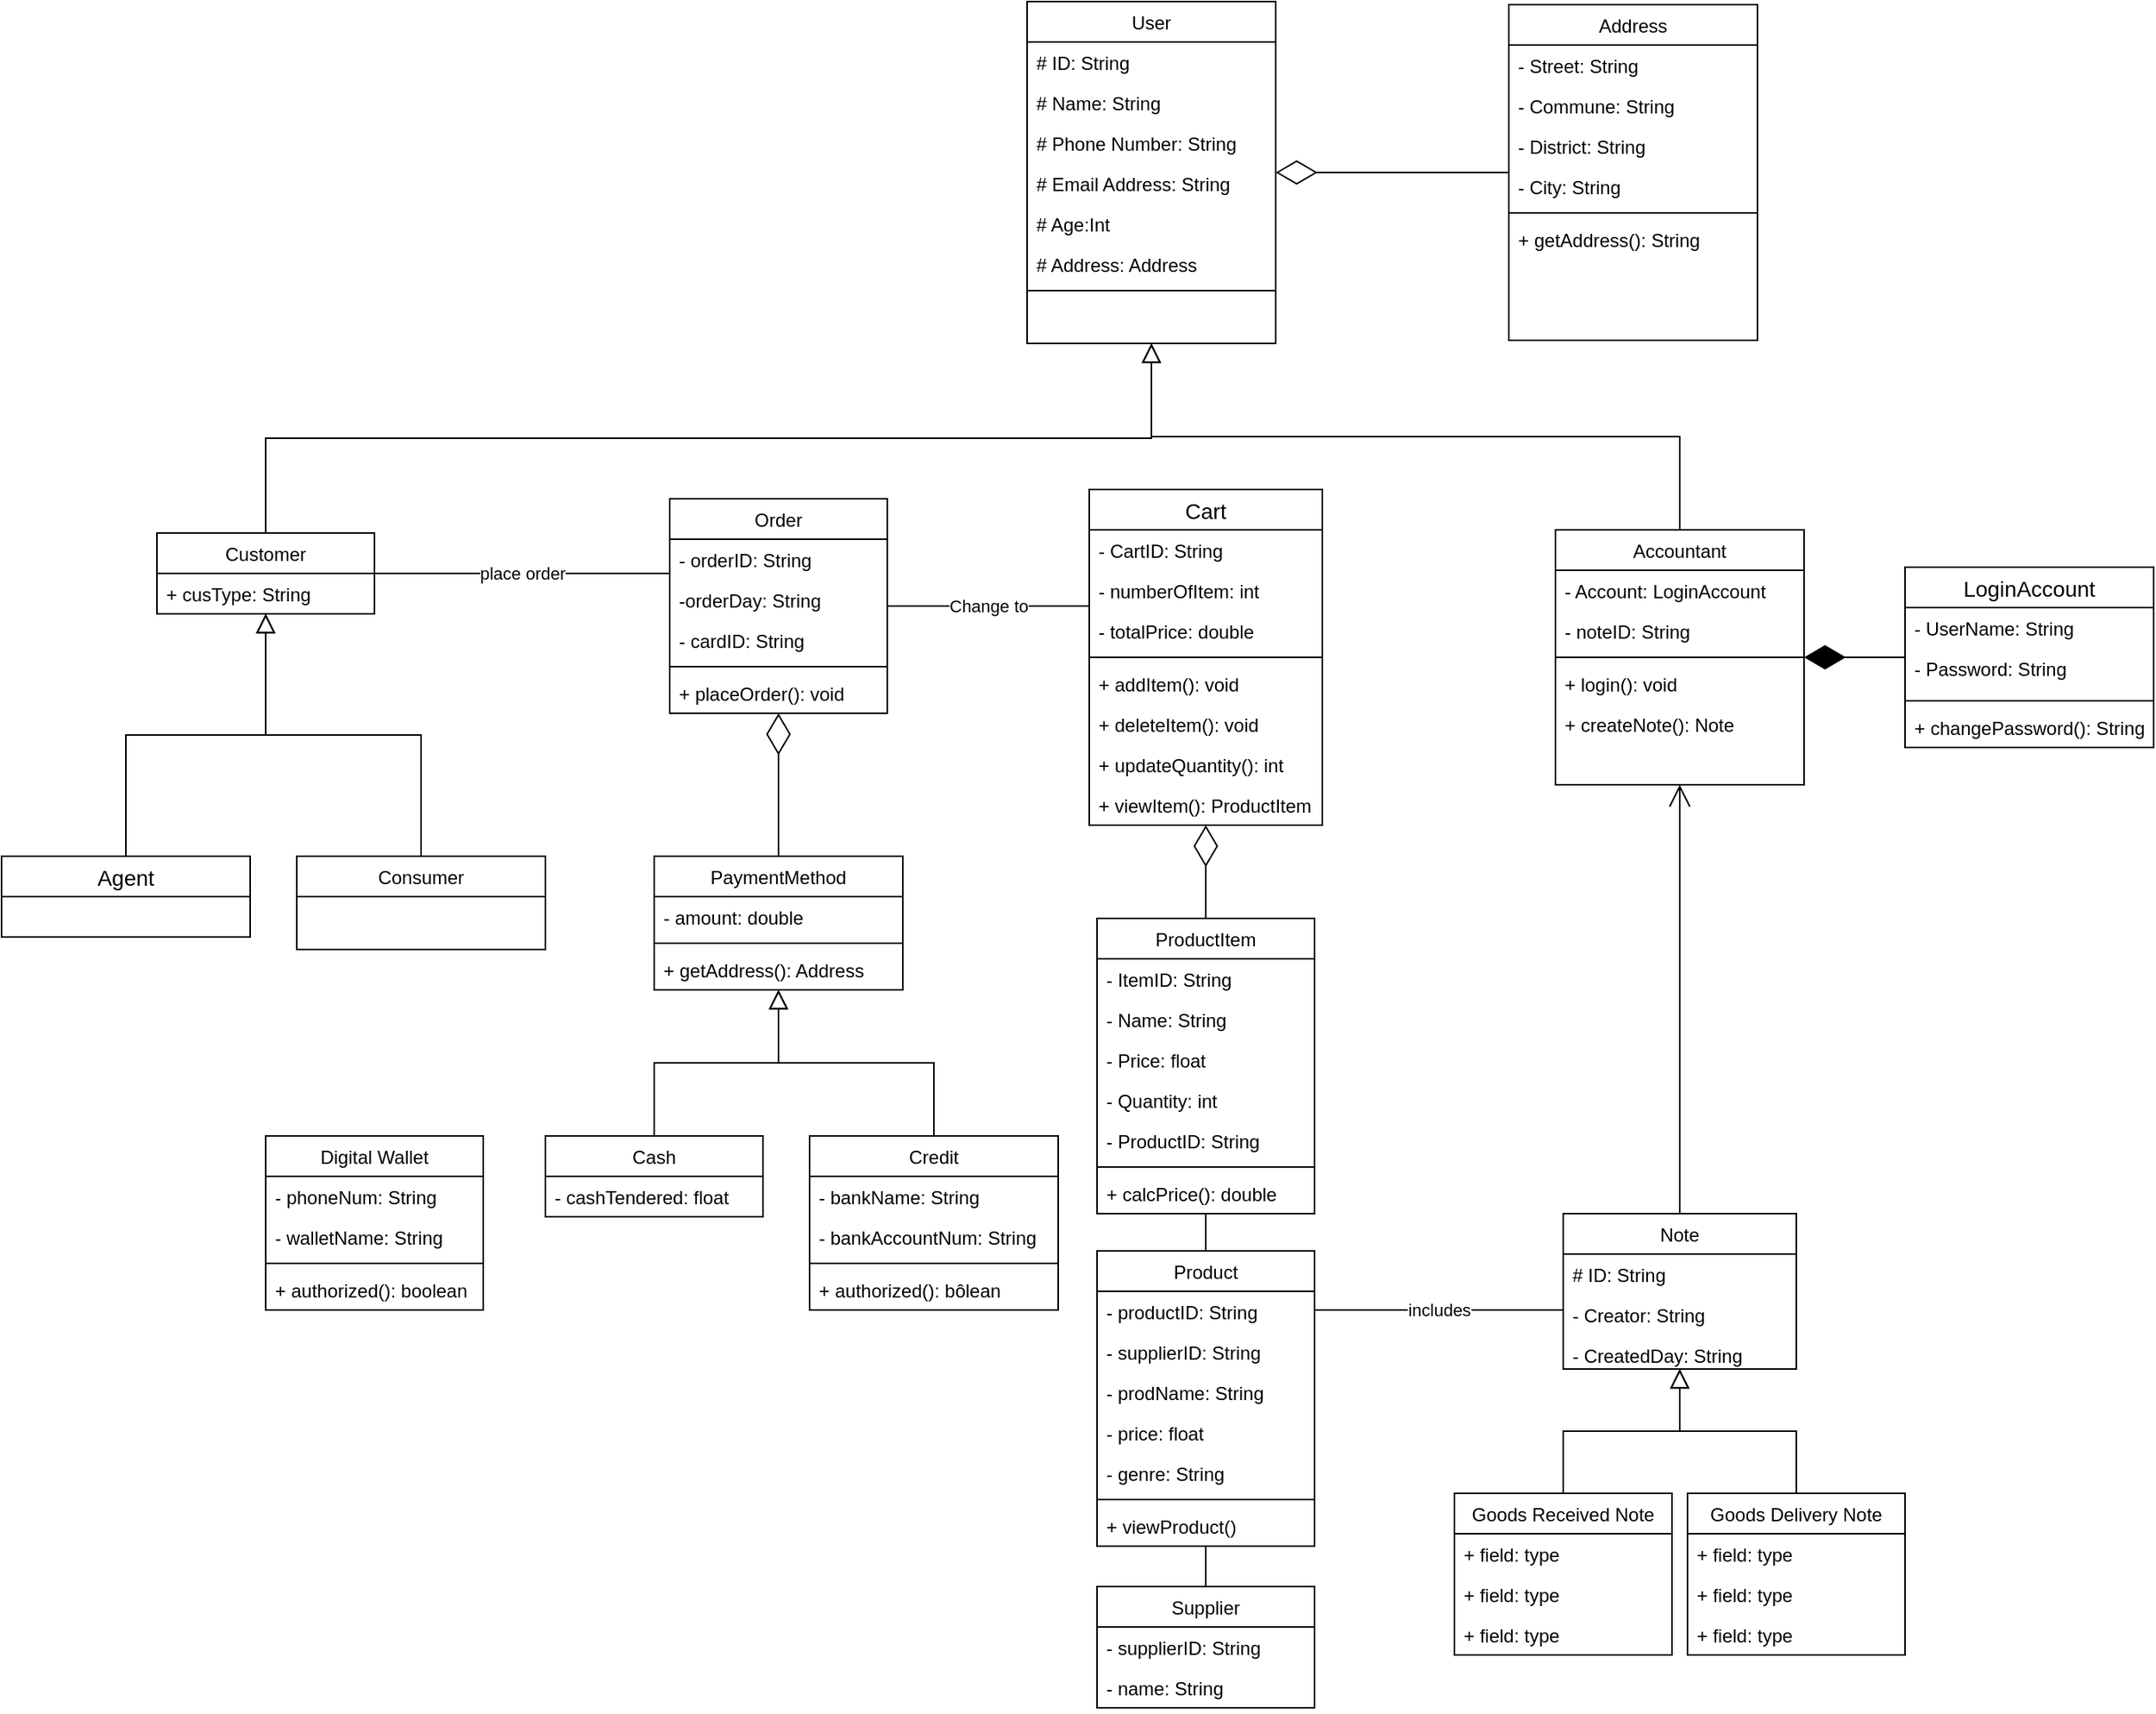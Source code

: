 <mxfile version="20.5.3" type="github">
  <diagram id="C5RBs43oDa-KdzZeNtuy" name="Page-1">
    <mxGraphModel dx="2974" dy="768" grid="1" gridSize="10" guides="1" tooltips="1" connect="1" arrows="1" fold="1" page="1" pageScale="1" pageWidth="827" pageHeight="1169" math="0" shadow="0">
      <root>
        <mxCell id="WIyWlLk6GJQsqaUBKTNV-0" />
        <mxCell id="WIyWlLk6GJQsqaUBKTNV-1" parent="WIyWlLk6GJQsqaUBKTNV-0" />
        <mxCell id="zkfFHV4jXpPFQw0GAbJ--0" value="User" style="swimlane;fontStyle=0;align=center;verticalAlign=top;childLayout=stackLayout;horizontal=1;startSize=26;horizontalStack=0;resizeParent=1;resizeLast=0;collapsible=1;marginBottom=0;rounded=0;shadow=0;strokeWidth=1;glass=0;sketch=0;gradientColor=none;fillColor=none;" parent="WIyWlLk6GJQsqaUBKTNV-1" vertex="1">
          <mxGeometry x="-290" y="350" width="160" height="220" as="geometry">
            <mxRectangle x="230" y="140" width="160" height="26" as="alternateBounds" />
          </mxGeometry>
        </mxCell>
        <mxCell id="hDzxlIiHxSEQeTDy4nGC-58" value="# ID: String" style="text;strokeColor=none;fillColor=none;align=left;verticalAlign=top;spacingLeft=4;spacingRight=4;overflow=hidden;rotatable=0;points=[[0,0.5],[1,0.5]];portConstraint=eastwest;" vertex="1" parent="zkfFHV4jXpPFQw0GAbJ--0">
          <mxGeometry y="26" width="160" height="26" as="geometry" />
        </mxCell>
        <mxCell id="zkfFHV4jXpPFQw0GAbJ--1" value="# Name: String" style="text;align=left;verticalAlign=top;spacingLeft=4;spacingRight=4;overflow=hidden;rotatable=0;points=[[0,0.5],[1,0.5]];portConstraint=eastwest;" parent="zkfFHV4jXpPFQw0GAbJ--0" vertex="1">
          <mxGeometry y="52" width="160" height="26" as="geometry" />
        </mxCell>
        <mxCell id="zkfFHV4jXpPFQw0GAbJ--2" value="# Phone Number: String" style="text;align=left;verticalAlign=top;spacingLeft=4;spacingRight=4;overflow=hidden;rotatable=0;points=[[0,0.5],[1,0.5]];portConstraint=eastwest;rounded=0;shadow=0;html=0;" parent="zkfFHV4jXpPFQw0GAbJ--0" vertex="1">
          <mxGeometry y="78" width="160" height="26" as="geometry" />
        </mxCell>
        <mxCell id="zkfFHV4jXpPFQw0GAbJ--3" value="# Email Address: String" style="text;align=left;verticalAlign=top;spacingLeft=4;spacingRight=4;overflow=hidden;rotatable=0;points=[[0,0.5],[1,0.5]];portConstraint=eastwest;rounded=0;shadow=0;html=0;" parent="zkfFHV4jXpPFQw0GAbJ--0" vertex="1">
          <mxGeometry y="104" width="160" height="26" as="geometry" />
        </mxCell>
        <mxCell id="hDzxlIiHxSEQeTDy4nGC-28" value="# Age:Int" style="text;strokeColor=none;fillColor=none;align=left;verticalAlign=top;spacingLeft=4;spacingRight=4;overflow=hidden;rotatable=0;points=[[0,0.5],[1,0.5]];portConstraint=eastwest;" vertex="1" parent="zkfFHV4jXpPFQw0GAbJ--0">
          <mxGeometry y="130" width="160" height="26" as="geometry" />
        </mxCell>
        <mxCell id="hDzxlIiHxSEQeTDy4nGC-30" value="# Address: Address" style="text;strokeColor=none;fillColor=none;align=left;verticalAlign=top;spacingLeft=4;spacingRight=4;overflow=hidden;rotatable=0;points=[[0,0.5],[1,0.5]];portConstraint=eastwest;" vertex="1" parent="zkfFHV4jXpPFQw0GAbJ--0">
          <mxGeometry y="156" width="160" height="26" as="geometry" />
        </mxCell>
        <mxCell id="zkfFHV4jXpPFQw0GAbJ--4" value="" style="line;html=1;strokeWidth=1;align=left;verticalAlign=middle;spacingTop=-1;spacingLeft=3;spacingRight=3;rotatable=0;labelPosition=right;points=[];portConstraint=eastwest;" parent="zkfFHV4jXpPFQw0GAbJ--0" vertex="1">
          <mxGeometry y="182" width="160" height="8" as="geometry" />
        </mxCell>
        <mxCell id="zkfFHV4jXpPFQw0GAbJ--6" value="Accountant" style="swimlane;fontStyle=0;align=center;verticalAlign=top;childLayout=stackLayout;horizontal=1;startSize=26;horizontalStack=0;resizeParent=1;resizeLast=0;collapsible=1;marginBottom=0;rounded=0;shadow=0;strokeWidth=1;fillColor=none;" parent="WIyWlLk6GJQsqaUBKTNV-1" vertex="1">
          <mxGeometry x="50" y="690" width="160" height="164" as="geometry">
            <mxRectangle x="130" y="380" width="160" height="26" as="alternateBounds" />
          </mxGeometry>
        </mxCell>
        <mxCell id="hDzxlIiHxSEQeTDy4nGC-31" value="- Account: LoginAccount" style="text;strokeColor=none;fillColor=none;align=left;verticalAlign=top;spacingLeft=4;spacingRight=4;overflow=hidden;rotatable=0;points=[[0,0.5],[1,0.5]];portConstraint=eastwest;" vertex="1" parent="zkfFHV4jXpPFQw0GAbJ--6">
          <mxGeometry y="26" width="160" height="26" as="geometry" />
        </mxCell>
        <mxCell id="hDzxlIiHxSEQeTDy4nGC-100" value="- noteID: String" style="text;strokeColor=none;fillColor=none;align=left;verticalAlign=top;spacingLeft=4;spacingRight=4;overflow=hidden;rotatable=0;points=[[0,0.5],[1,0.5]];portConstraint=eastwest;" vertex="1" parent="zkfFHV4jXpPFQw0GAbJ--6">
          <mxGeometry y="52" width="160" height="26" as="geometry" />
        </mxCell>
        <mxCell id="zkfFHV4jXpPFQw0GAbJ--9" value="" style="line;html=1;strokeWidth=1;align=left;verticalAlign=middle;spacingTop=-1;spacingLeft=3;spacingRight=3;rotatable=0;labelPosition=right;points=[];portConstraint=eastwest;" parent="zkfFHV4jXpPFQw0GAbJ--6" vertex="1">
          <mxGeometry y="78" width="160" height="8" as="geometry" />
        </mxCell>
        <mxCell id="hDzxlIiHxSEQeTDy4nGC-85" value="+ login(): void" style="text;strokeColor=none;fillColor=none;align=left;verticalAlign=top;spacingLeft=4;spacingRight=4;overflow=hidden;rotatable=0;points=[[0,0.5],[1,0.5]];portConstraint=eastwest;" vertex="1" parent="zkfFHV4jXpPFQw0GAbJ--6">
          <mxGeometry y="86" width="160" height="26" as="geometry" />
        </mxCell>
        <mxCell id="hDzxlIiHxSEQeTDy4nGC-97" value="+ createNote(): Note" style="text;strokeColor=none;fillColor=none;align=left;verticalAlign=top;spacingLeft=4;spacingRight=4;overflow=hidden;rotatable=0;points=[[0,0.5],[1,0.5]];portConstraint=eastwest;" vertex="1" parent="zkfFHV4jXpPFQw0GAbJ--6">
          <mxGeometry y="112" width="160" height="26" as="geometry" />
        </mxCell>
        <mxCell id="zkfFHV4jXpPFQw0GAbJ--12" value="" style="endArrow=block;endSize=10;endFill=0;shadow=0;strokeWidth=1;rounded=0;edgeStyle=elbowEdgeStyle;elbow=vertical;" parent="WIyWlLk6GJQsqaUBKTNV-1" source="zkfFHV4jXpPFQw0GAbJ--6" target="zkfFHV4jXpPFQw0GAbJ--0" edge="1">
          <mxGeometry width="160" relative="1" as="geometry">
            <mxPoint x="200" y="203" as="sourcePoint" />
            <mxPoint x="200" y="203" as="targetPoint" />
          </mxGeometry>
        </mxCell>
        <mxCell id="zkfFHV4jXpPFQw0GAbJ--13" value="Consumer" style="swimlane;fontStyle=0;align=center;verticalAlign=top;childLayout=stackLayout;horizontal=1;startSize=26;horizontalStack=0;resizeParent=1;resizeLast=0;collapsible=1;marginBottom=0;rounded=0;shadow=0;strokeWidth=1;fillColor=none;" parent="WIyWlLk6GJQsqaUBKTNV-1" vertex="1">
          <mxGeometry x="-760" y="900" width="160" height="60" as="geometry">
            <mxRectangle x="340" y="380" width="170" height="26" as="alternateBounds" />
          </mxGeometry>
        </mxCell>
        <mxCell id="zkfFHV4jXpPFQw0GAbJ--16" value="" style="endArrow=block;endSize=10;endFill=0;shadow=0;strokeWidth=1;rounded=0;edgeStyle=elbowEdgeStyle;elbow=vertical;" parent="WIyWlLk6GJQsqaUBKTNV-1" source="zkfFHV4jXpPFQw0GAbJ--13" target="oCz8fH9O_OMHNRwuJ_HF-74" edge="1">
          <mxGeometry width="160" relative="1" as="geometry">
            <mxPoint x="-60" y="571" as="sourcePoint" />
            <mxPoint x="-540" y="738" as="targetPoint" />
          </mxGeometry>
        </mxCell>
        <mxCell id="zkfFHV4jXpPFQw0GAbJ--17" value="Address" style="swimlane;fontStyle=0;align=center;verticalAlign=top;childLayout=stackLayout;horizontal=1;startSize=26;horizontalStack=0;resizeParent=1;resizeLast=0;collapsible=1;marginBottom=0;rounded=0;shadow=0;strokeWidth=1;fillColor=none;" parent="WIyWlLk6GJQsqaUBKTNV-1" vertex="1">
          <mxGeometry x="20" y="352" width="160" height="216" as="geometry">
            <mxRectangle x="550" y="140" width="160" height="26" as="alternateBounds" />
          </mxGeometry>
        </mxCell>
        <mxCell id="zkfFHV4jXpPFQw0GAbJ--19" value="- Street: String" style="text;align=left;verticalAlign=top;spacingLeft=4;spacingRight=4;overflow=hidden;rotatable=0;points=[[0,0.5],[1,0.5]];portConstraint=eastwest;rounded=0;shadow=0;html=0;" parent="zkfFHV4jXpPFQw0GAbJ--17" vertex="1">
          <mxGeometry y="26" width="160" height="26" as="geometry" />
        </mxCell>
        <mxCell id="zkfFHV4jXpPFQw0GAbJ--20" value="- Commune: String" style="text;align=left;verticalAlign=top;spacingLeft=4;spacingRight=4;overflow=hidden;rotatable=0;points=[[0,0.5],[1,0.5]];portConstraint=eastwest;rounded=0;shadow=0;html=0;" parent="zkfFHV4jXpPFQw0GAbJ--17" vertex="1">
          <mxGeometry y="52" width="160" height="26" as="geometry" />
        </mxCell>
        <mxCell id="zkfFHV4jXpPFQw0GAbJ--21" value="- District: String" style="text;align=left;verticalAlign=top;spacingLeft=4;spacingRight=4;overflow=hidden;rotatable=0;points=[[0,0.5],[1,0.5]];portConstraint=eastwest;rounded=0;shadow=0;html=0;" parent="zkfFHV4jXpPFQw0GAbJ--17" vertex="1">
          <mxGeometry y="78" width="160" height="26" as="geometry" />
        </mxCell>
        <mxCell id="zkfFHV4jXpPFQw0GAbJ--22" value="- City: String" style="text;align=left;verticalAlign=top;spacingLeft=4;spacingRight=4;overflow=hidden;rotatable=0;points=[[0,0.5],[1,0.5]];portConstraint=eastwest;rounded=0;shadow=0;html=0;" parent="zkfFHV4jXpPFQw0GAbJ--17" vertex="1">
          <mxGeometry y="104" width="160" height="26" as="geometry" />
        </mxCell>
        <mxCell id="zkfFHV4jXpPFQw0GAbJ--23" value="" style="line;html=1;strokeWidth=1;align=left;verticalAlign=middle;spacingTop=-1;spacingLeft=3;spacingRight=3;rotatable=0;labelPosition=right;points=[];portConstraint=eastwest;" parent="zkfFHV4jXpPFQw0GAbJ--17" vertex="1">
          <mxGeometry y="130" width="160" height="8" as="geometry" />
        </mxCell>
        <mxCell id="hDzxlIiHxSEQeTDy4nGC-86" value="+ getAddress(): String" style="text;strokeColor=none;fillColor=none;align=left;verticalAlign=top;spacingLeft=4;spacingRight=4;overflow=hidden;rotatable=0;points=[[0,0.5],[1,0.5]];portConstraint=eastwest;" vertex="1" parent="zkfFHV4jXpPFQw0GAbJ--17">
          <mxGeometry y="138" width="160" height="26" as="geometry" />
        </mxCell>
        <mxCell id="oCz8fH9O_OMHNRwuJ_HF-2" value="Agent" style="swimlane;fontStyle=0;childLayout=stackLayout;horizontal=1;startSize=26;horizontalStack=0;resizeParent=1;resizeParentMax=0;resizeLast=0;collapsible=1;marginBottom=0;align=center;fontSize=14;fillColor=none;" parent="WIyWlLk6GJQsqaUBKTNV-1" vertex="1">
          <mxGeometry x="-950" y="900" width="160" height="52" as="geometry" />
        </mxCell>
        <mxCell id="oCz8fH9O_OMHNRwuJ_HF-9" value="" style="endArrow=block;endSize=10;endFill=0;shadow=0;strokeWidth=1;rounded=0;edgeStyle=elbowEdgeStyle;elbow=vertical;" parent="WIyWlLk6GJQsqaUBKTNV-1" source="oCz8fH9O_OMHNRwuJ_HF-2" target="oCz8fH9O_OMHNRwuJ_HF-74" edge="1">
          <mxGeometry width="160" relative="1" as="geometry">
            <mxPoint x="-440" y="948" as="sourcePoint" />
            <mxPoint x="-560" y="718" as="targetPoint" />
          </mxGeometry>
        </mxCell>
        <mxCell id="oCz8fH9O_OMHNRwuJ_HF-10" value="LoginAccount" style="swimlane;fontStyle=0;childLayout=stackLayout;horizontal=1;startSize=26;horizontalStack=0;resizeParent=1;resizeParentMax=0;resizeLast=0;collapsible=1;marginBottom=0;align=center;fontSize=14;" parent="WIyWlLk6GJQsqaUBKTNV-1" vertex="1">
          <mxGeometry x="275" y="714" width="160" height="116" as="geometry" />
        </mxCell>
        <mxCell id="hDzxlIiHxSEQeTDy4nGC-47" value="- UserName: String" style="text;strokeColor=none;fillColor=none;align=left;verticalAlign=top;spacingLeft=4;spacingRight=4;overflow=hidden;rotatable=0;points=[[0,0.5],[1,0.5]];portConstraint=eastwest;" vertex="1" parent="oCz8fH9O_OMHNRwuJ_HF-10">
          <mxGeometry y="26" width="160" height="26" as="geometry" />
        </mxCell>
        <mxCell id="oCz8fH9O_OMHNRwuJ_HF-11" value="- Password: String" style="text;strokeColor=none;fillColor=none;spacingLeft=4;spacingRight=4;overflow=hidden;rotatable=0;points=[[0,0.5],[1,0.5]];portConstraint=eastwest;fontSize=12;" parent="oCz8fH9O_OMHNRwuJ_HF-10" vertex="1">
          <mxGeometry y="52" width="160" height="30" as="geometry" />
        </mxCell>
        <mxCell id="hDzxlIiHxSEQeTDy4nGC-83" value="" style="line;strokeWidth=1;fillColor=none;align=left;verticalAlign=middle;spacingTop=-1;spacingLeft=3;spacingRight=3;rotatable=0;labelPosition=right;points=[];portConstraint=eastwest;strokeColor=inherit;" vertex="1" parent="oCz8fH9O_OMHNRwuJ_HF-10">
          <mxGeometry y="82" width="160" height="8" as="geometry" />
        </mxCell>
        <mxCell id="hDzxlIiHxSEQeTDy4nGC-84" value="+ changePassword(): String" style="text;strokeColor=none;fillColor=none;align=left;verticalAlign=top;spacingLeft=4;spacingRight=4;overflow=hidden;rotatable=0;points=[[0,0.5],[1,0.5]];portConstraint=eastwest;" vertex="1" parent="oCz8fH9O_OMHNRwuJ_HF-10">
          <mxGeometry y="90" width="160" height="26" as="geometry" />
        </mxCell>
        <mxCell id="oCz8fH9O_OMHNRwuJ_HF-30" value="Cart" style="swimlane;fontStyle=0;childLayout=stackLayout;horizontal=1;startSize=26;horizontalStack=0;resizeParent=1;resizeParentMax=0;resizeLast=0;collapsible=1;marginBottom=0;align=center;fontSize=14;fillColor=none;" parent="WIyWlLk6GJQsqaUBKTNV-1" vertex="1">
          <mxGeometry x="-250" y="664" width="150" height="216" as="geometry" />
        </mxCell>
        <mxCell id="hDzxlIiHxSEQeTDy4nGC-60" value="- CartID: String" style="text;strokeColor=none;fillColor=none;align=left;verticalAlign=top;spacingLeft=4;spacingRight=4;overflow=hidden;rotatable=0;points=[[0,0.5],[1,0.5]];portConstraint=eastwest;" vertex="1" parent="oCz8fH9O_OMHNRwuJ_HF-30">
          <mxGeometry y="26" width="150" height="26" as="geometry" />
        </mxCell>
        <mxCell id="hDzxlIiHxSEQeTDy4nGC-73" value="- numberOfItem: int" style="text;strokeColor=none;fillColor=none;align=left;verticalAlign=top;spacingLeft=4;spacingRight=4;overflow=hidden;rotatable=0;points=[[0,0.5],[1,0.5]];portConstraint=eastwest;" vertex="1" parent="oCz8fH9O_OMHNRwuJ_HF-30">
          <mxGeometry y="52" width="150" height="26" as="geometry" />
        </mxCell>
        <mxCell id="hDzxlIiHxSEQeTDy4nGC-74" value="- totalPrice: double" style="text;strokeColor=none;fillColor=none;align=left;verticalAlign=top;spacingLeft=4;spacingRight=4;overflow=hidden;rotatable=0;points=[[0,0.5],[1,0.5]];portConstraint=eastwest;" vertex="1" parent="oCz8fH9O_OMHNRwuJ_HF-30">
          <mxGeometry y="78" width="150" height="26" as="geometry" />
        </mxCell>
        <mxCell id="hDzxlIiHxSEQeTDy4nGC-89" value="" style="line;strokeWidth=1;fillColor=none;align=left;verticalAlign=middle;spacingTop=-1;spacingLeft=3;spacingRight=3;rotatable=0;labelPosition=right;points=[];portConstraint=eastwest;strokeColor=inherit;" vertex="1" parent="oCz8fH9O_OMHNRwuJ_HF-30">
          <mxGeometry y="104" width="150" height="8" as="geometry" />
        </mxCell>
        <mxCell id="hDzxlIiHxSEQeTDy4nGC-90" value="+ addItem(): void" style="text;strokeColor=none;fillColor=none;align=left;verticalAlign=top;spacingLeft=4;spacingRight=4;overflow=hidden;rotatable=0;points=[[0,0.5],[1,0.5]];portConstraint=eastwest;" vertex="1" parent="oCz8fH9O_OMHNRwuJ_HF-30">
          <mxGeometry y="112" width="150" height="26" as="geometry" />
        </mxCell>
        <mxCell id="hDzxlIiHxSEQeTDy4nGC-91" value="+ deleteItem(): void" style="text;strokeColor=none;fillColor=none;align=left;verticalAlign=top;spacingLeft=4;spacingRight=4;overflow=hidden;rotatable=0;points=[[0,0.5],[1,0.5]];portConstraint=eastwest;" vertex="1" parent="oCz8fH9O_OMHNRwuJ_HF-30">
          <mxGeometry y="138" width="150" height="26" as="geometry" />
        </mxCell>
        <mxCell id="hDzxlIiHxSEQeTDy4nGC-92" value="+ updateQuantity(): int" style="text;strokeColor=none;fillColor=none;align=left;verticalAlign=top;spacingLeft=4;spacingRight=4;overflow=hidden;rotatable=0;points=[[0,0.5],[1,0.5]];portConstraint=eastwest;" vertex="1" parent="oCz8fH9O_OMHNRwuJ_HF-30">
          <mxGeometry y="164" width="150" height="26" as="geometry" />
        </mxCell>
        <mxCell id="hDzxlIiHxSEQeTDy4nGC-93" value="+ viewItem(): ProductItem" style="text;strokeColor=none;fillColor=none;align=left;verticalAlign=top;spacingLeft=4;spacingRight=4;overflow=hidden;rotatable=0;points=[[0,0.5],[1,0.5]];portConstraint=eastwest;" vertex="1" parent="oCz8fH9O_OMHNRwuJ_HF-30">
          <mxGeometry y="190" width="150" height="26" as="geometry" />
        </mxCell>
        <mxCell id="oCz8fH9O_OMHNRwuJ_HF-43" value="Goods Received Note" style="swimlane;fontStyle=0;childLayout=stackLayout;horizontal=1;startSize=26;fillColor=none;horizontalStack=0;resizeParent=1;resizeParentMax=0;resizeLast=0;collapsible=1;marginBottom=0;" parent="WIyWlLk6GJQsqaUBKTNV-1" vertex="1">
          <mxGeometry x="-15" y="1310" width="140" height="104" as="geometry" />
        </mxCell>
        <mxCell id="oCz8fH9O_OMHNRwuJ_HF-44" value="+ field: type" style="text;strokeColor=none;fillColor=none;align=left;verticalAlign=top;spacingLeft=4;spacingRight=4;overflow=hidden;rotatable=0;points=[[0,0.5],[1,0.5]];portConstraint=eastwest;" parent="oCz8fH9O_OMHNRwuJ_HF-43" vertex="1">
          <mxGeometry y="26" width="140" height="26" as="geometry" />
        </mxCell>
        <mxCell id="oCz8fH9O_OMHNRwuJ_HF-45" value="+ field: type" style="text;strokeColor=none;fillColor=none;align=left;verticalAlign=top;spacingLeft=4;spacingRight=4;overflow=hidden;rotatable=0;points=[[0,0.5],[1,0.5]];portConstraint=eastwest;" parent="oCz8fH9O_OMHNRwuJ_HF-43" vertex="1">
          <mxGeometry y="52" width="140" height="26" as="geometry" />
        </mxCell>
        <mxCell id="oCz8fH9O_OMHNRwuJ_HF-46" value="+ field: type" style="text;strokeColor=none;fillColor=none;align=left;verticalAlign=top;spacingLeft=4;spacingRight=4;overflow=hidden;rotatable=0;points=[[0,0.5],[1,0.5]];portConstraint=eastwest;" parent="oCz8fH9O_OMHNRwuJ_HF-43" vertex="1">
          <mxGeometry y="78" width="140" height="26" as="geometry" />
        </mxCell>
        <mxCell id="oCz8fH9O_OMHNRwuJ_HF-47" value="Goods Delivery Note" style="swimlane;fontStyle=0;childLayout=stackLayout;horizontal=1;startSize=26;fillColor=none;horizontalStack=0;resizeParent=1;resizeParentMax=0;resizeLast=0;collapsible=1;marginBottom=0;" parent="WIyWlLk6GJQsqaUBKTNV-1" vertex="1">
          <mxGeometry x="135" y="1310" width="140" height="104" as="geometry" />
        </mxCell>
        <mxCell id="oCz8fH9O_OMHNRwuJ_HF-48" value="+ field: type" style="text;strokeColor=none;fillColor=none;align=left;verticalAlign=top;spacingLeft=4;spacingRight=4;overflow=hidden;rotatable=0;points=[[0,0.5],[1,0.5]];portConstraint=eastwest;" parent="oCz8fH9O_OMHNRwuJ_HF-47" vertex="1">
          <mxGeometry y="26" width="140" height="26" as="geometry" />
        </mxCell>
        <mxCell id="oCz8fH9O_OMHNRwuJ_HF-49" value="+ field: type" style="text;strokeColor=none;fillColor=none;align=left;verticalAlign=top;spacingLeft=4;spacingRight=4;overflow=hidden;rotatable=0;points=[[0,0.5],[1,0.5]];portConstraint=eastwest;" parent="oCz8fH9O_OMHNRwuJ_HF-47" vertex="1">
          <mxGeometry y="52" width="140" height="26" as="geometry" />
        </mxCell>
        <mxCell id="oCz8fH9O_OMHNRwuJ_HF-50" value="+ field: type" style="text;strokeColor=none;fillColor=none;align=left;verticalAlign=top;spacingLeft=4;spacingRight=4;overflow=hidden;rotatable=0;points=[[0,0.5],[1,0.5]];portConstraint=eastwest;" parent="oCz8fH9O_OMHNRwuJ_HF-47" vertex="1">
          <mxGeometry y="78" width="140" height="26" as="geometry" />
        </mxCell>
        <mxCell id="oCz8fH9O_OMHNRwuJ_HF-51" value="Supplier" style="swimlane;fontStyle=0;childLayout=stackLayout;horizontal=1;startSize=26;fillColor=none;horizontalStack=0;resizeParent=1;resizeParentMax=0;resizeLast=0;collapsible=1;marginBottom=0;" parent="WIyWlLk6GJQsqaUBKTNV-1" vertex="1">
          <mxGeometry x="-245" y="1370" width="140" height="78" as="geometry" />
        </mxCell>
        <mxCell id="oCz8fH9O_OMHNRwuJ_HF-52" value="- supplierID: String" style="text;strokeColor=none;fillColor=none;align=left;verticalAlign=top;spacingLeft=4;spacingRight=4;overflow=hidden;rotatable=0;points=[[0,0.5],[1,0.5]];portConstraint=eastwest;" parent="oCz8fH9O_OMHNRwuJ_HF-51" vertex="1">
          <mxGeometry y="26" width="140" height="26" as="geometry" />
        </mxCell>
        <mxCell id="oCz8fH9O_OMHNRwuJ_HF-53" value="- name: String" style="text;strokeColor=none;fillColor=none;align=left;verticalAlign=top;spacingLeft=4;spacingRight=4;overflow=hidden;rotatable=0;points=[[0,0.5],[1,0.5]];portConstraint=eastwest;" parent="oCz8fH9O_OMHNRwuJ_HF-51" vertex="1">
          <mxGeometry y="52" width="140" height="26" as="geometry" />
        </mxCell>
        <mxCell id="oCz8fH9O_OMHNRwuJ_HF-55" value="Product" style="swimlane;fontStyle=0;childLayout=stackLayout;horizontal=1;startSize=26;fillColor=none;horizontalStack=0;resizeParent=1;resizeParentMax=0;resizeLast=0;collapsible=1;marginBottom=0;" parent="WIyWlLk6GJQsqaUBKTNV-1" vertex="1">
          <mxGeometry x="-245" y="1154" width="140" height="190" as="geometry" />
        </mxCell>
        <mxCell id="hDzxlIiHxSEQeTDy4nGC-56" value="- productID: String" style="text;strokeColor=none;fillColor=none;align=left;verticalAlign=top;spacingLeft=4;spacingRight=4;overflow=hidden;rotatable=0;points=[[0,0.5],[1,0.5]];portConstraint=eastwest;" vertex="1" parent="oCz8fH9O_OMHNRwuJ_HF-55">
          <mxGeometry y="26" width="140" height="26" as="geometry" />
        </mxCell>
        <mxCell id="hDzxlIiHxSEQeTDy4nGC-34" value="- supplierID: String " style="text;strokeColor=none;fillColor=none;align=left;verticalAlign=top;spacingLeft=4;spacingRight=4;overflow=hidden;rotatable=0;points=[[0,0.5],[1,0.5]];portConstraint=eastwest;" vertex="1" parent="oCz8fH9O_OMHNRwuJ_HF-55">
          <mxGeometry y="52" width="140" height="26" as="geometry" />
        </mxCell>
        <mxCell id="oCz8fH9O_OMHNRwuJ_HF-56" value="- prodName: String" style="text;strokeColor=none;fillColor=none;align=left;verticalAlign=top;spacingLeft=4;spacingRight=4;overflow=hidden;rotatable=0;points=[[0,0.5],[1,0.5]];portConstraint=eastwest;" parent="oCz8fH9O_OMHNRwuJ_HF-55" vertex="1">
          <mxGeometry y="78" width="140" height="26" as="geometry" />
        </mxCell>
        <mxCell id="oCz8fH9O_OMHNRwuJ_HF-57" value="- price: float" style="text;strokeColor=none;fillColor=none;align=left;verticalAlign=top;spacingLeft=4;spacingRight=4;overflow=hidden;rotatable=0;points=[[0,0.5],[1,0.5]];portConstraint=eastwest;" parent="oCz8fH9O_OMHNRwuJ_HF-55" vertex="1">
          <mxGeometry y="104" width="140" height="26" as="geometry" />
        </mxCell>
        <mxCell id="oCz8fH9O_OMHNRwuJ_HF-58" value="- genre: String" style="text;strokeColor=none;fillColor=none;align=left;verticalAlign=top;spacingLeft=4;spacingRight=4;overflow=hidden;rotatable=0;points=[[0,0.5],[1,0.5]];portConstraint=eastwest;" parent="oCz8fH9O_OMHNRwuJ_HF-55" vertex="1">
          <mxGeometry y="130" width="140" height="26" as="geometry" />
        </mxCell>
        <mxCell id="hDzxlIiHxSEQeTDy4nGC-98" value="" style="line;strokeWidth=1;fillColor=none;align=left;verticalAlign=middle;spacingTop=-1;spacingLeft=3;spacingRight=3;rotatable=0;labelPosition=right;points=[];portConstraint=eastwest;strokeColor=inherit;" vertex="1" parent="oCz8fH9O_OMHNRwuJ_HF-55">
          <mxGeometry y="156" width="140" height="8" as="geometry" />
        </mxCell>
        <mxCell id="hDzxlIiHxSEQeTDy4nGC-99" value="+ viewProduct()" style="text;strokeColor=none;fillColor=none;align=left;verticalAlign=top;spacingLeft=4;spacingRight=4;overflow=hidden;rotatable=0;points=[[0,0.5],[1,0.5]];portConstraint=eastwest;" vertex="1" parent="oCz8fH9O_OMHNRwuJ_HF-55">
          <mxGeometry y="164" width="140" height="26" as="geometry" />
        </mxCell>
        <mxCell id="oCz8fH9O_OMHNRwuJ_HF-61" value="Note" style="swimlane;fontStyle=0;childLayout=stackLayout;horizontal=1;startSize=26;fillColor=none;horizontalStack=0;resizeParent=1;resizeParentMax=0;resizeLast=0;collapsible=1;marginBottom=0;rounded=0;shadow=0;glass=0;sketch=0;" parent="WIyWlLk6GJQsqaUBKTNV-1" vertex="1">
          <mxGeometry x="55" y="1130" width="150" height="100" as="geometry" />
        </mxCell>
        <mxCell id="oCz8fH9O_OMHNRwuJ_HF-63" value="# ID: String" style="text;strokeColor=none;fillColor=none;align=left;verticalAlign=top;spacingLeft=4;spacingRight=4;overflow=hidden;rotatable=0;points=[[0,0.5],[1,0.5]];portConstraint=eastwest;rounded=0;shadow=0;glass=0;sketch=0;" parent="oCz8fH9O_OMHNRwuJ_HF-61" vertex="1">
          <mxGeometry y="26" width="150" height="26" as="geometry" />
        </mxCell>
        <mxCell id="oCz8fH9O_OMHNRwuJ_HF-62" value="- Creator: String" style="text;strokeColor=none;fillColor=none;align=left;verticalAlign=top;spacingLeft=4;spacingRight=4;overflow=hidden;rotatable=0;points=[[0,0.5],[1,0.5]];portConstraint=eastwest;rounded=0;shadow=0;glass=0;sketch=0;" parent="oCz8fH9O_OMHNRwuJ_HF-61" vertex="1">
          <mxGeometry y="52" width="150" height="26" as="geometry" />
        </mxCell>
        <mxCell id="oCz8fH9O_OMHNRwuJ_HF-64" value="- CreatedDay: String" style="text;strokeColor=none;fillColor=none;align=left;verticalAlign=top;spacingLeft=4;spacingRight=4;overflow=hidden;rotatable=0;points=[[0,0.5],[1,0.5]];portConstraint=eastwest;rounded=0;shadow=0;glass=0;sketch=0;" parent="oCz8fH9O_OMHNRwuJ_HF-61" vertex="1">
          <mxGeometry y="78" width="150" height="22" as="geometry" />
        </mxCell>
        <mxCell id="oCz8fH9O_OMHNRwuJ_HF-67" value="" style="endArrow=block;html=1;rounded=0;startSize=10;endFill=0;edgeStyle=elbowEdgeStyle;elbow=vertical;endSize=10;" parent="WIyWlLk6GJQsqaUBKTNV-1" source="oCz8fH9O_OMHNRwuJ_HF-43" target="oCz8fH9O_OMHNRwuJ_HF-61" edge="1">
          <mxGeometry relative="1" as="geometry">
            <mxPoint x="145" y="1080" as="sourcePoint" />
            <mxPoint x="305" y="1080" as="targetPoint" />
          </mxGeometry>
        </mxCell>
        <mxCell id="oCz8fH9O_OMHNRwuJ_HF-68" value="" style="endArrow=block;html=1;rounded=0;startSize=10;endFill=0;edgeStyle=elbowEdgeStyle;elbow=vertical;endSize=10;" parent="WIyWlLk6GJQsqaUBKTNV-1" source="oCz8fH9O_OMHNRwuJ_HF-47" target="oCz8fH9O_OMHNRwuJ_HF-61" edge="1">
          <mxGeometry relative="1" as="geometry">
            <mxPoint x="321.996" y="1050" as="sourcePoint" />
            <mxPoint x="338.004" y="931" as="targetPoint" />
          </mxGeometry>
        </mxCell>
        <mxCell id="oCz8fH9O_OMHNRwuJ_HF-74" value="Customer" style="swimlane;fontStyle=0;childLayout=stackLayout;horizontal=1;startSize=26;fillColor=none;horizontalStack=0;resizeParent=1;resizeParentMax=0;resizeLast=0;collapsible=1;marginBottom=0;rounded=0;shadow=0;glass=0;sketch=0;" parent="WIyWlLk6GJQsqaUBKTNV-1" vertex="1">
          <mxGeometry x="-850" y="692" width="140" height="52" as="geometry" />
        </mxCell>
        <mxCell id="oCz8fH9O_OMHNRwuJ_HF-77" value="+ cusType: String" style="text;strokeColor=none;fillColor=none;align=left;verticalAlign=top;spacingLeft=4;spacingRight=4;overflow=hidden;rotatable=0;points=[[0,0.5],[1,0.5]];portConstraint=eastwest;rounded=0;shadow=0;glass=0;sketch=0;" parent="oCz8fH9O_OMHNRwuJ_HF-74" vertex="1">
          <mxGeometry y="26" width="140" height="26" as="geometry" />
        </mxCell>
        <mxCell id="oCz8fH9O_OMHNRwuJ_HF-78" value="" style="endArrow=block;endSize=10;endFill=0;shadow=0;strokeWidth=1;rounded=0;edgeStyle=elbowEdgeStyle;elbow=vertical;" parent="WIyWlLk6GJQsqaUBKTNV-1" source="oCz8fH9O_OMHNRwuJ_HF-74" target="zkfFHV4jXpPFQw0GAbJ--0" edge="1">
          <mxGeometry width="160" relative="1" as="geometry">
            <mxPoint x="-310" y="680" as="sourcePoint" />
            <mxPoint x="-260" y="550" as="targetPoint" />
          </mxGeometry>
        </mxCell>
        <mxCell id="oCz8fH9O_OMHNRwuJ_HF-81" value="PaymentMethod" style="swimlane;fontStyle=0;childLayout=stackLayout;horizontal=1;startSize=26;fillColor=none;horizontalStack=0;resizeParent=1;resizeParentMax=0;resizeLast=0;collapsible=1;marginBottom=0;rounded=0;shadow=0;glass=0;sketch=0;" parent="WIyWlLk6GJQsqaUBKTNV-1" vertex="1">
          <mxGeometry x="-530" y="900" width="160" height="86" as="geometry" />
        </mxCell>
        <mxCell id="oCz8fH9O_OMHNRwuJ_HF-82" value="- amount: double" style="text;strokeColor=none;fillColor=none;align=left;verticalAlign=top;spacingLeft=4;spacingRight=4;overflow=hidden;rotatable=0;points=[[0,0.5],[1,0.5]];portConstraint=eastwest;rounded=0;shadow=0;glass=0;sketch=0;" parent="oCz8fH9O_OMHNRwuJ_HF-81" vertex="1">
          <mxGeometry y="26" width="160" height="26" as="geometry" />
        </mxCell>
        <mxCell id="hDzxlIiHxSEQeTDy4nGC-79" value="" style="line;strokeWidth=1;fillColor=none;align=left;verticalAlign=middle;spacingTop=-1;spacingLeft=3;spacingRight=3;rotatable=0;labelPosition=right;points=[];portConstraint=eastwest;strokeColor=inherit;" vertex="1" parent="oCz8fH9O_OMHNRwuJ_HF-81">
          <mxGeometry y="52" width="160" height="8" as="geometry" />
        </mxCell>
        <mxCell id="hDzxlIiHxSEQeTDy4nGC-80" value="+ getAddress(): Address" style="text;strokeColor=none;fillColor=none;align=left;verticalAlign=top;spacingLeft=4;spacingRight=4;overflow=hidden;rotatable=0;points=[[0,0.5],[1,0.5]];portConstraint=eastwest;" vertex="1" parent="oCz8fH9O_OMHNRwuJ_HF-81">
          <mxGeometry y="60" width="160" height="26" as="geometry" />
        </mxCell>
        <mxCell id="hDzxlIiHxSEQeTDy4nGC-29" value="" style="endArrow=diamondThin;endFill=0;endSize=24;html=1;rounded=0;" edge="1" parent="WIyWlLk6GJQsqaUBKTNV-1" source="zkfFHV4jXpPFQw0GAbJ--17" target="zkfFHV4jXpPFQw0GAbJ--0">
          <mxGeometry width="160" relative="1" as="geometry">
            <mxPoint x="-310" y="610" as="sourcePoint" />
            <mxPoint x="-150" y="610" as="targetPoint" />
          </mxGeometry>
        </mxCell>
        <mxCell id="hDzxlIiHxSEQeTDy4nGC-33" value="" style="endArrow=diamondThin;endFill=0;endSize=24;html=1;rounded=0;edgeStyle=elbowEdgeStyle;elbow=vertical;" edge="1" parent="WIyWlLk6GJQsqaUBKTNV-1" source="oCz8fH9O_OMHNRwuJ_HF-81" target="hDzxlIiHxSEQeTDy4nGC-69">
          <mxGeometry width="160" relative="1" as="geometry">
            <mxPoint x="-330" y="710" as="sourcePoint" />
            <mxPoint x="-640" y="900" as="targetPoint" />
          </mxGeometry>
        </mxCell>
        <mxCell id="hDzxlIiHxSEQeTDy4nGC-35" value="ProductItem" style="swimlane;fontStyle=0;childLayout=stackLayout;horizontal=1;startSize=26;fillColor=none;horizontalStack=0;resizeParent=1;resizeParentMax=0;resizeLast=0;collapsible=1;marginBottom=0;" vertex="1" parent="WIyWlLk6GJQsqaUBKTNV-1">
          <mxGeometry x="-245" y="940" width="140" height="190" as="geometry" />
        </mxCell>
        <mxCell id="hDzxlIiHxSEQeTDy4nGC-38" value="- ItemID: String" style="text;strokeColor=none;fillColor=none;align=left;verticalAlign=top;spacingLeft=4;spacingRight=4;overflow=hidden;rotatable=0;points=[[0,0.5],[1,0.5]];portConstraint=eastwest;" vertex="1" parent="hDzxlIiHxSEQeTDy4nGC-35">
          <mxGeometry y="26" width="140" height="26" as="geometry" />
        </mxCell>
        <mxCell id="hDzxlIiHxSEQeTDy4nGC-36" value="- Name: String" style="text;strokeColor=none;fillColor=none;align=left;verticalAlign=top;spacingLeft=4;spacingRight=4;overflow=hidden;rotatable=0;points=[[0,0.5],[1,0.5]];portConstraint=eastwest;" vertex="1" parent="hDzxlIiHxSEQeTDy4nGC-35">
          <mxGeometry y="52" width="140" height="26" as="geometry" />
        </mxCell>
        <mxCell id="hDzxlIiHxSEQeTDy4nGC-37" value="- Price: float" style="text;strokeColor=none;fillColor=none;align=left;verticalAlign=top;spacingLeft=4;spacingRight=4;overflow=hidden;rotatable=0;points=[[0,0.5],[1,0.5]];portConstraint=eastwest;" vertex="1" parent="hDzxlIiHxSEQeTDy4nGC-35">
          <mxGeometry y="78" width="140" height="26" as="geometry" />
        </mxCell>
        <mxCell id="hDzxlIiHxSEQeTDy4nGC-54" value="- Quantity: int" style="text;strokeColor=none;fillColor=none;align=left;verticalAlign=top;spacingLeft=4;spacingRight=4;overflow=hidden;rotatable=0;points=[[0,0.5],[1,0.5]];portConstraint=eastwest;" vertex="1" parent="hDzxlIiHxSEQeTDy4nGC-35">
          <mxGeometry y="104" width="140" height="26" as="geometry" />
        </mxCell>
        <mxCell id="hDzxlIiHxSEQeTDy4nGC-55" value="- ProductID: String" style="text;strokeColor=none;fillColor=none;align=left;verticalAlign=top;spacingLeft=4;spacingRight=4;overflow=hidden;rotatable=0;points=[[0,0.5],[1,0.5]];portConstraint=eastwest;" vertex="1" parent="hDzxlIiHxSEQeTDy4nGC-35">
          <mxGeometry y="130" width="140" height="26" as="geometry" />
        </mxCell>
        <mxCell id="hDzxlIiHxSEQeTDy4nGC-95" value="" style="line;strokeWidth=1;fillColor=none;align=left;verticalAlign=middle;spacingTop=-1;spacingLeft=3;spacingRight=3;rotatable=0;labelPosition=right;points=[];portConstraint=eastwest;strokeColor=inherit;" vertex="1" parent="hDzxlIiHxSEQeTDy4nGC-35">
          <mxGeometry y="156" width="140" height="8" as="geometry" />
        </mxCell>
        <mxCell id="hDzxlIiHxSEQeTDy4nGC-96" value="+ calcPrice(): double" style="text;strokeColor=none;fillColor=none;align=left;verticalAlign=top;spacingLeft=4;spacingRight=4;overflow=hidden;rotatable=0;points=[[0,0.5],[1,0.5]];portConstraint=eastwest;" vertex="1" parent="hDzxlIiHxSEQeTDy4nGC-35">
          <mxGeometry y="164" width="140" height="26" as="geometry" />
        </mxCell>
        <mxCell id="hDzxlIiHxSEQeTDy4nGC-40" value="" style="endArrow=diamondThin;endFill=1;endSize=24;html=1;rounded=0;" edge="1" parent="WIyWlLk6GJQsqaUBKTNV-1" source="oCz8fH9O_OMHNRwuJ_HF-10" target="zkfFHV4jXpPFQw0GAbJ--6">
          <mxGeometry width="160" relative="1" as="geometry">
            <mxPoint x="-200" y="920" as="sourcePoint" />
            <mxPoint x="-40" y="920" as="targetPoint" />
          </mxGeometry>
        </mxCell>
        <mxCell id="hDzxlIiHxSEQeTDy4nGC-42" value="" style="endArrow=diamondThin;endFill=0;endSize=24;html=1;rounded=0;edgeStyle=elbowEdgeStyle;elbow=vertical;" edge="1" parent="WIyWlLk6GJQsqaUBKTNV-1" source="hDzxlIiHxSEQeTDy4nGC-35" target="oCz8fH9O_OMHNRwuJ_HF-30">
          <mxGeometry width="160" relative="1" as="geometry">
            <mxPoint x="-160" y="1083" as="sourcePoint" />
            <mxPoint y="1083" as="targetPoint" />
          </mxGeometry>
        </mxCell>
        <mxCell id="hDzxlIiHxSEQeTDy4nGC-48" value="" style="endArrow=open;endFill=1;endSize=12;html=1;rounded=0;elbow=vertical;edgeStyle=elbowEdgeStyle;" edge="1" parent="WIyWlLk6GJQsqaUBKTNV-1" source="oCz8fH9O_OMHNRwuJ_HF-61" target="zkfFHV4jXpPFQw0GAbJ--6">
          <mxGeometry width="160" relative="1" as="geometry">
            <mxPoint x="-230" y="1000" as="sourcePoint" />
            <mxPoint x="-70" y="1000" as="targetPoint" />
          </mxGeometry>
        </mxCell>
        <mxCell id="hDzxlIiHxSEQeTDy4nGC-53" value="" style="endArrow=none;html=1;rounded=0;elbow=vertical;edgeStyle=elbowEdgeStyle;" edge="1" parent="WIyWlLk6GJQsqaUBKTNV-1" source="hDzxlIiHxSEQeTDy4nGC-35" target="oCz8fH9O_OMHNRwuJ_HF-55">
          <mxGeometry relative="1" as="geometry">
            <mxPoint x="-247" y="944" as="sourcePoint" />
            <mxPoint x="-87" y="944" as="targetPoint" />
          </mxGeometry>
        </mxCell>
        <mxCell id="hDzxlIiHxSEQeTDy4nGC-57" value="" style="endArrow=none;endFill=0;endSize=12;html=1;rounded=0;elbow=vertical;" edge="1" parent="WIyWlLk6GJQsqaUBKTNV-1" source="oCz8fH9O_OMHNRwuJ_HF-51" target="oCz8fH9O_OMHNRwuJ_HF-55">
          <mxGeometry width="160" relative="1" as="geometry">
            <mxPoint x="-110" y="980" as="sourcePoint" />
            <mxPoint x="50" y="980" as="targetPoint" />
          </mxGeometry>
        </mxCell>
        <mxCell id="hDzxlIiHxSEQeTDy4nGC-45" value="includes" style="endArrow=none;endFill=0;endSize=12;html=1;rounded=0;elbow=vertical;edgeStyle=elbowEdgeStyle;" edge="1" parent="WIyWlLk6GJQsqaUBKTNV-1" source="oCz8fH9O_OMHNRwuJ_HF-55" target="oCz8fH9O_OMHNRwuJ_HF-61">
          <mxGeometry width="160" relative="1" as="geometry">
            <mxPoint x="-200" y="1000" as="sourcePoint" />
            <mxPoint x="-40" y="1000" as="targetPoint" />
          </mxGeometry>
        </mxCell>
        <mxCell id="hDzxlIiHxSEQeTDy4nGC-61" value="Cash" style="swimlane;fontStyle=0;childLayout=stackLayout;horizontal=1;startSize=26;fillColor=none;horizontalStack=0;resizeParent=1;resizeParentMax=0;resizeLast=0;collapsible=1;marginBottom=0;" vertex="1" parent="WIyWlLk6GJQsqaUBKTNV-1">
          <mxGeometry x="-600" y="1080" width="140" height="52" as="geometry" />
        </mxCell>
        <mxCell id="hDzxlIiHxSEQeTDy4nGC-101" value="- cashTendered: float" style="text;strokeColor=none;fillColor=none;align=left;verticalAlign=top;spacingLeft=4;spacingRight=4;overflow=hidden;rotatable=0;points=[[0,0.5],[1,0.5]];portConstraint=eastwest;" vertex="1" parent="hDzxlIiHxSEQeTDy4nGC-61">
          <mxGeometry y="26" width="140" height="26" as="geometry" />
        </mxCell>
        <mxCell id="hDzxlIiHxSEQeTDy4nGC-65" value="Credit" style="swimlane;fontStyle=0;childLayout=stackLayout;horizontal=1;startSize=26;fillColor=none;horizontalStack=0;resizeParent=1;resizeParentMax=0;resizeLast=0;collapsible=1;marginBottom=0;" vertex="1" parent="WIyWlLk6GJQsqaUBKTNV-1">
          <mxGeometry x="-430" y="1080" width="160" height="112" as="geometry" />
        </mxCell>
        <mxCell id="hDzxlIiHxSEQeTDy4nGC-66" value="- bankName: String" style="text;strokeColor=none;fillColor=none;align=left;verticalAlign=top;spacingLeft=4;spacingRight=4;overflow=hidden;rotatable=0;points=[[0,0.5],[1,0.5]];portConstraint=eastwest;" vertex="1" parent="hDzxlIiHxSEQeTDy4nGC-65">
          <mxGeometry y="26" width="160" height="26" as="geometry" />
        </mxCell>
        <mxCell id="hDzxlIiHxSEQeTDy4nGC-102" value="- bankAccountNum: String" style="text;strokeColor=none;fillColor=none;align=left;verticalAlign=top;spacingLeft=4;spacingRight=4;overflow=hidden;rotatable=0;points=[[0,0.5],[1,0.5]];portConstraint=eastwest;" vertex="1" parent="hDzxlIiHxSEQeTDy4nGC-65">
          <mxGeometry y="52" width="160" height="26" as="geometry" />
        </mxCell>
        <mxCell id="hDzxlIiHxSEQeTDy4nGC-81" value="" style="line;strokeWidth=1;fillColor=none;align=left;verticalAlign=middle;spacingTop=-1;spacingLeft=3;spacingRight=3;rotatable=0;labelPosition=right;points=[];portConstraint=eastwest;strokeColor=inherit;" vertex="1" parent="hDzxlIiHxSEQeTDy4nGC-65">
          <mxGeometry y="78" width="160" height="8" as="geometry" />
        </mxCell>
        <mxCell id="hDzxlIiHxSEQeTDy4nGC-82" value="+ authorized(): bôlean" style="text;strokeColor=none;fillColor=none;align=left;verticalAlign=top;spacingLeft=4;spacingRight=4;overflow=hidden;rotatable=0;points=[[0,0.5],[1,0.5]];portConstraint=eastwest;" vertex="1" parent="hDzxlIiHxSEQeTDy4nGC-65">
          <mxGeometry y="86" width="160" height="26" as="geometry" />
        </mxCell>
        <mxCell id="hDzxlIiHxSEQeTDy4nGC-69" value="Order" style="swimlane;fontStyle=0;childLayout=stackLayout;horizontal=1;startSize=26;fillColor=none;horizontalStack=0;resizeParent=1;resizeParentMax=0;resizeLast=0;collapsible=1;marginBottom=0;" vertex="1" parent="WIyWlLk6GJQsqaUBKTNV-1">
          <mxGeometry x="-520" y="670" width="140" height="138" as="geometry" />
        </mxCell>
        <mxCell id="hDzxlIiHxSEQeTDy4nGC-70" value="- orderID: String" style="text;strokeColor=none;fillColor=none;align=left;verticalAlign=top;spacingLeft=4;spacingRight=4;overflow=hidden;rotatable=0;points=[[0,0.5],[1,0.5]];portConstraint=eastwest;" vertex="1" parent="hDzxlIiHxSEQeTDy4nGC-69">
          <mxGeometry y="26" width="140" height="26" as="geometry" />
        </mxCell>
        <mxCell id="hDzxlIiHxSEQeTDy4nGC-71" value="-orderDay: String" style="text;strokeColor=none;fillColor=none;align=left;verticalAlign=top;spacingLeft=4;spacingRight=4;overflow=hidden;rotatable=0;points=[[0,0.5],[1,0.5]];portConstraint=eastwest;" vertex="1" parent="hDzxlIiHxSEQeTDy4nGC-69">
          <mxGeometry y="52" width="140" height="26" as="geometry" />
        </mxCell>
        <mxCell id="hDzxlIiHxSEQeTDy4nGC-72" value="- cardID: String" style="text;strokeColor=none;fillColor=none;align=left;verticalAlign=top;spacingLeft=4;spacingRight=4;overflow=hidden;rotatable=0;points=[[0,0.5],[1,0.5]];portConstraint=eastwest;" vertex="1" parent="hDzxlIiHxSEQeTDy4nGC-69">
          <mxGeometry y="78" width="140" height="26" as="geometry" />
        </mxCell>
        <mxCell id="hDzxlIiHxSEQeTDy4nGC-87" value="" style="line;strokeWidth=1;fillColor=none;align=left;verticalAlign=middle;spacingTop=-1;spacingLeft=3;spacingRight=3;rotatable=0;labelPosition=right;points=[];portConstraint=eastwest;strokeColor=inherit;" vertex="1" parent="hDzxlIiHxSEQeTDy4nGC-69">
          <mxGeometry y="104" width="140" height="8" as="geometry" />
        </mxCell>
        <mxCell id="hDzxlIiHxSEQeTDy4nGC-88" value="+ placeOrder(): void" style="text;strokeColor=none;fillColor=none;align=left;verticalAlign=top;spacingLeft=4;spacingRight=4;overflow=hidden;rotatable=0;points=[[0,0.5],[1,0.5]];portConstraint=eastwest;" vertex="1" parent="hDzxlIiHxSEQeTDy4nGC-69">
          <mxGeometry y="112" width="140" height="26" as="geometry" />
        </mxCell>
        <mxCell id="hDzxlIiHxSEQeTDy4nGC-75" value="Change to" style="endArrow=none;endFill=0;endSize=12;html=1;rounded=0;elbow=vertical;edgeStyle=elbowEdgeStyle;" edge="1" parent="WIyWlLk6GJQsqaUBKTNV-1" source="oCz8fH9O_OMHNRwuJ_HF-30" target="hDzxlIiHxSEQeTDy4nGC-69">
          <mxGeometry width="160" relative="1" as="geometry">
            <mxPoint x="-350" y="950" as="sourcePoint" />
            <mxPoint x="-190" y="950" as="targetPoint" />
          </mxGeometry>
        </mxCell>
        <mxCell id="hDzxlIiHxSEQeTDy4nGC-76" value="place order" style="endArrow=none;endFill=0;endSize=12;html=1;rounded=0;elbow=vertical;edgeStyle=elbowEdgeStyle;" edge="1" parent="WIyWlLk6GJQsqaUBKTNV-1" source="hDzxlIiHxSEQeTDy4nGC-69" target="oCz8fH9O_OMHNRwuJ_HF-74">
          <mxGeometry width="160" relative="1" as="geometry">
            <mxPoint x="-440" y="850" as="sourcePoint" />
            <mxPoint x="-280" y="850" as="targetPoint" />
          </mxGeometry>
        </mxCell>
        <mxCell id="hDzxlIiHxSEQeTDy4nGC-77" value="" style="endArrow=none;html=1;rounded=0;edgeStyle=elbowEdgeStyle;elbow=vertical;endFill=0;startArrow=block;startFill=0;endSize=10;startSize=10;" edge="1" parent="WIyWlLk6GJQsqaUBKTNV-1" source="oCz8fH9O_OMHNRwuJ_HF-81" target="hDzxlIiHxSEQeTDy4nGC-65">
          <mxGeometry relative="1" as="geometry">
            <mxPoint x="-420" y="1000" as="sourcePoint" />
            <mxPoint x="-260" y="1000" as="targetPoint" />
          </mxGeometry>
        </mxCell>
        <mxCell id="hDzxlIiHxSEQeTDy4nGC-78" value="" style="endArrow=none;html=1;rounded=0;elbow=vertical;edgeStyle=elbowEdgeStyle;startArrow=block;startFill=0;endSize=10;startSize=10;" edge="1" parent="WIyWlLk6GJQsqaUBKTNV-1" source="oCz8fH9O_OMHNRwuJ_HF-81" target="hDzxlIiHxSEQeTDy4nGC-61">
          <mxGeometry relative="1" as="geometry">
            <mxPoint x="-432.744" y="1052.0" as="sourcePoint" />
            <mxPoint x="-394.512" y="1189" as="targetPoint" />
          </mxGeometry>
        </mxCell>
        <mxCell id="hDzxlIiHxSEQeTDy4nGC-103" value="Digital Wallet" style="swimlane;fontStyle=0;childLayout=stackLayout;horizontal=1;startSize=26;fillColor=none;horizontalStack=0;resizeParent=1;resizeParentMax=0;resizeLast=0;collapsible=1;marginBottom=0;" vertex="1" parent="WIyWlLk6GJQsqaUBKTNV-1">
          <mxGeometry x="-780" y="1080" width="140" height="112" as="geometry" />
        </mxCell>
        <mxCell id="hDzxlIiHxSEQeTDy4nGC-105" value="- phoneNum: String" style="text;strokeColor=none;fillColor=none;align=left;verticalAlign=top;spacingLeft=4;spacingRight=4;overflow=hidden;rotatable=0;points=[[0,0.5],[1,0.5]];portConstraint=eastwest;" vertex="1" parent="hDzxlIiHxSEQeTDy4nGC-103">
          <mxGeometry y="26" width="140" height="26" as="geometry" />
        </mxCell>
        <mxCell id="hDzxlIiHxSEQeTDy4nGC-104" value="- walletName: String" style="text;strokeColor=none;fillColor=none;align=left;verticalAlign=top;spacingLeft=4;spacingRight=4;overflow=hidden;rotatable=0;points=[[0,0.5],[1,0.5]];portConstraint=eastwest;" vertex="1" parent="hDzxlIiHxSEQeTDy4nGC-103">
          <mxGeometry y="52" width="140" height="26" as="geometry" />
        </mxCell>
        <mxCell id="hDzxlIiHxSEQeTDy4nGC-107" value="" style="line;strokeWidth=1;fillColor=none;align=left;verticalAlign=middle;spacingTop=-1;spacingLeft=3;spacingRight=3;rotatable=0;labelPosition=right;points=[];portConstraint=eastwest;strokeColor=inherit;" vertex="1" parent="hDzxlIiHxSEQeTDy4nGC-103">
          <mxGeometry y="78" width="140" height="8" as="geometry" />
        </mxCell>
        <mxCell id="hDzxlIiHxSEQeTDy4nGC-108" value="+ authorized(): boolean" style="text;strokeColor=none;fillColor=none;align=left;verticalAlign=top;spacingLeft=4;spacingRight=4;overflow=hidden;rotatable=0;points=[[0,0.5],[1,0.5]];portConstraint=eastwest;" vertex="1" parent="hDzxlIiHxSEQeTDy4nGC-103">
          <mxGeometry y="86" width="140" height="26" as="geometry" />
        </mxCell>
      </root>
    </mxGraphModel>
  </diagram>
</mxfile>
